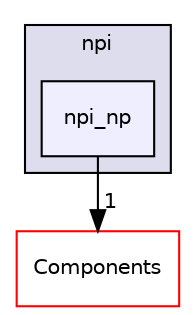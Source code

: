 digraph "C:/Work.git/ble/BLE-CC254x-1.4.0/Projects/ble/common/npi/npi_np" {
  compound=true
  node [ fontsize="10", fontname="Helvetica"];
  edge [ labelfontsize="10", labelfontname="Helvetica"];
  subgraph clusterdir_52c83aed487dfb22f6f2abd1ebdba7f6 {
    graph [ bgcolor="#ddddee", pencolor="black", label="npi" fontname="Helvetica", fontsize="10", URL="dir_52c83aed487dfb22f6f2abd1ebdba7f6.html"]
  dir_da37032b3a38ad7845556c91a94cb912 [shape=box, label="npi_np", style="filled", fillcolor="#eeeeff", pencolor="black", URL="dir_da37032b3a38ad7845556c91a94cb912.html"];
  }
  dir_7a2b63247ca617f0e1ef727740be8a23 [shape=box label="Components" fillcolor="white" style="filled" color="red" URL="dir_7a2b63247ca617f0e1ef727740be8a23.html"];
  dir_da37032b3a38ad7845556c91a94cb912->dir_7a2b63247ca617f0e1ef727740be8a23 [headlabel="1", labeldistance=1.5 headhref="dir_000052_000001.html"];
}
